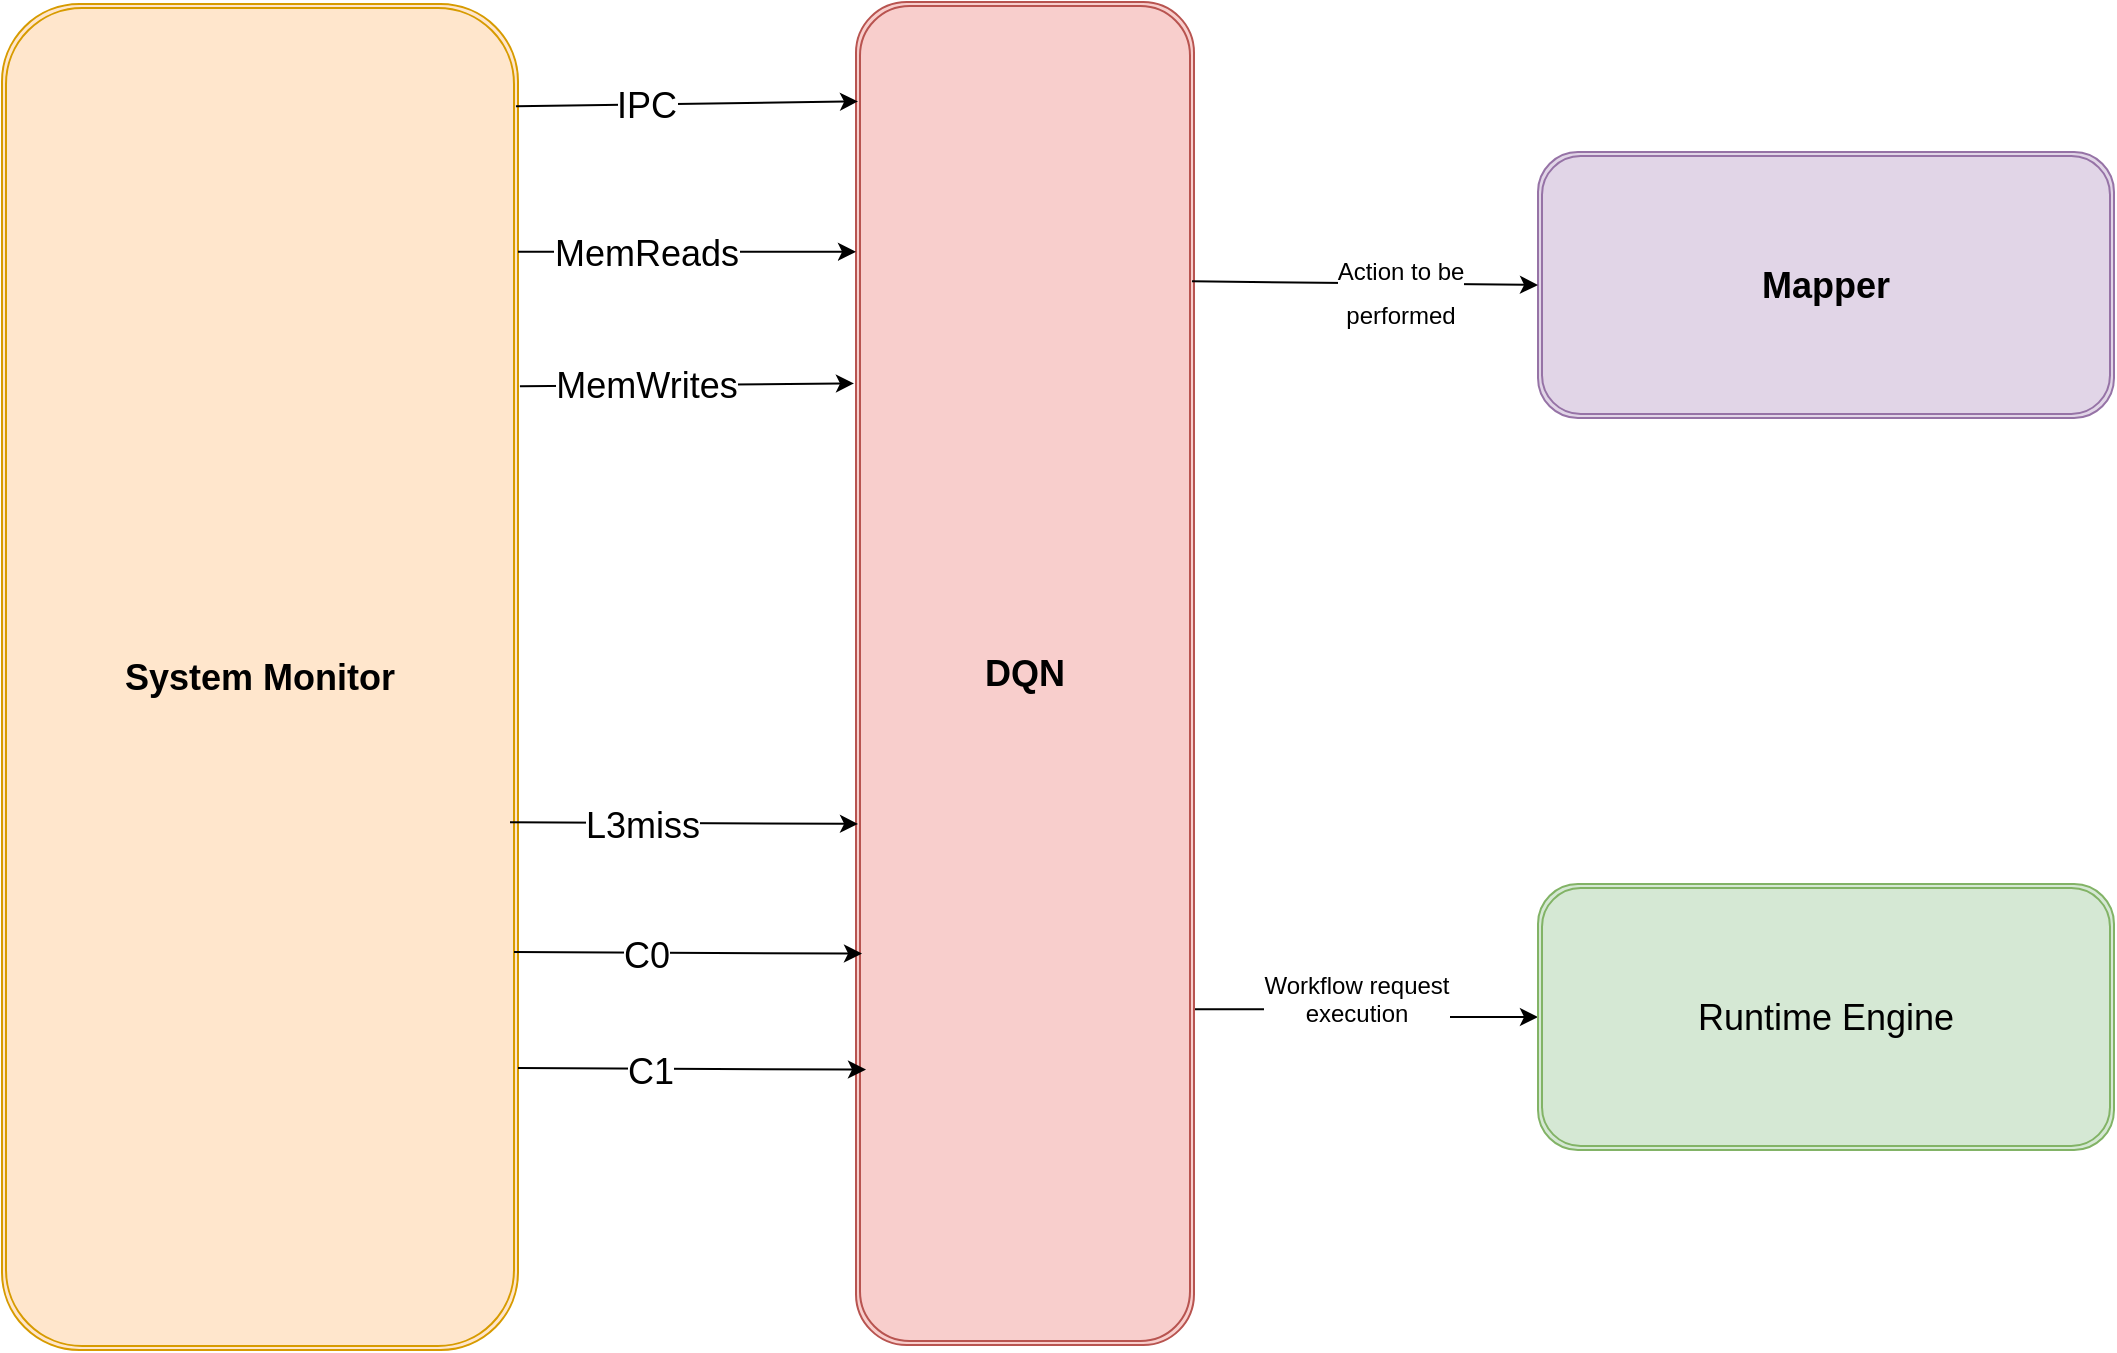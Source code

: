<mxfile version="17.1.3" type="github">
  <diagram id="f106602c-feb2-e66a-4537-3a34d633f6aa" name="Page-1">
    <mxGraphModel dx="1422" dy="793" grid="0" gridSize="10" guides="1" tooltips="1" connect="1" arrows="1" fold="1" page="1" pageScale="1" pageWidth="1169" pageHeight="827" background="none" math="0" shadow="0">
      <root>
        <mxCell id="0" />
        <mxCell id="1" parent="0" />
        <mxCell id="gFF74wy6MgIZpIrHf_rG-1002" value="&lt;font style=&quot;font-size: 18px&quot;&gt;&lt;b&gt;System Monitor&lt;/b&gt;&lt;/font&gt;" style="shape=ext;double=1;rounded=1;whiteSpace=wrap;html=1;fillColor=#ffe6cc;strokeColor=#d79b00;" vertex="1" parent="1">
          <mxGeometry x="83" y="82" width="258" height="673" as="geometry" />
        </mxCell>
        <mxCell id="gFF74wy6MgIZpIrHf_rG-1021" style="edgeStyle=orthogonalEdgeStyle;rounded=0;orthogonalLoop=1;jettySize=auto;html=1;exitX=1;exitY=0.75;exitDx=0;exitDy=0;entryX=0;entryY=0.5;entryDx=0;entryDy=0;fontSize=12;" edge="1" parent="1" source="gFF74wy6MgIZpIrHf_rG-1003" target="gFF74wy6MgIZpIrHf_rG-1005">
          <mxGeometry relative="1" as="geometry" />
        </mxCell>
        <mxCell id="gFF74wy6MgIZpIrHf_rG-1022" value="Workflow request&lt;br&gt;&lt;div&gt;execution&lt;/div&gt;&lt;div&gt;&lt;br&gt;&lt;/div&gt;" style="edgeLabel;html=1;align=center;verticalAlign=middle;resizable=0;points=[];fontSize=12;" vertex="1" connectable="0" parent="gFF74wy6MgIZpIrHf_rG-1021">
          <mxGeometry x="-0.248" y="4" relative="1" as="geometry">
            <mxPoint x="15" y="6" as="offset" />
          </mxGeometry>
        </mxCell>
        <mxCell id="gFF74wy6MgIZpIrHf_rG-1003" value="&lt;b&gt;DQN&lt;/b&gt;" style="shape=ext;double=1;rounded=1;whiteSpace=wrap;html=1;fontSize=18;fillColor=#f8cecc;strokeColor=#b85450;" vertex="1" parent="1">
          <mxGeometry x="510" y="81" width="169" height="671.5" as="geometry" />
        </mxCell>
        <mxCell id="gFF74wy6MgIZpIrHf_rG-1004" value="&lt;b&gt;Mapper&lt;/b&gt;" style="shape=ext;double=1;rounded=1;whiteSpace=wrap;html=1;fontSize=18;fillColor=#e1d5e7;strokeColor=#9673a6;" vertex="1" parent="1">
          <mxGeometry x="851" y="156" width="288" height="133" as="geometry" />
        </mxCell>
        <mxCell id="gFF74wy6MgIZpIrHf_rG-1005" value="Runtime Engine" style="shape=ext;double=1;rounded=1;whiteSpace=wrap;html=1;fontSize=18;fillColor=#d5e8d4;strokeColor=#82b366;" vertex="1" parent="1">
          <mxGeometry x="851" y="522" width="288" height="133" as="geometry" />
        </mxCell>
        <mxCell id="gFF74wy6MgIZpIrHf_rG-1006" value="" style="endArrow=classic;html=1;rounded=0;fontSize=18;exitX=0.996;exitY=0.076;exitDx=0;exitDy=0;exitPerimeter=0;entryX=0.006;entryY=0.074;entryDx=0;entryDy=0;entryPerimeter=0;" edge="1" parent="1" source="gFF74wy6MgIZpIrHf_rG-1002" target="gFF74wy6MgIZpIrHf_rG-1003">
          <mxGeometry width="50" height="50" relative="1" as="geometry">
            <mxPoint x="559" y="439" as="sourcePoint" />
            <mxPoint x="488" y="133" as="targetPoint" />
          </mxGeometry>
        </mxCell>
        <mxCell id="gFF74wy6MgIZpIrHf_rG-1007" value="IPC" style="edgeLabel;html=1;align=center;verticalAlign=middle;resizable=0;points=[];fontSize=18;" vertex="1" connectable="0" parent="gFF74wy6MgIZpIrHf_rG-1006">
          <mxGeometry x="-0.24" y="-1" relative="1" as="geometry">
            <mxPoint as="offset" />
          </mxGeometry>
        </mxCell>
        <mxCell id="gFF74wy6MgIZpIrHf_rG-1008" value="" style="endArrow=classic;html=1;rounded=0;fontSize=18;exitX=1;exitY=0.184;exitDx=0;exitDy=0;exitPerimeter=0;entryX=0;entryY=0.186;entryDx=0;entryDy=0;entryPerimeter=0;" edge="1" parent="1" source="gFF74wy6MgIZpIrHf_rG-1002" target="gFF74wy6MgIZpIrHf_rG-1003">
          <mxGeometry width="50" height="50" relative="1" as="geometry">
            <mxPoint x="356.998" y="206.148" as="sourcePoint" />
            <mxPoint x="505.03" y="206" as="targetPoint" />
          </mxGeometry>
        </mxCell>
        <mxCell id="gFF74wy6MgIZpIrHf_rG-1009" value="MemReads" style="edgeLabel;html=1;align=center;verticalAlign=middle;resizable=0;points=[];fontSize=18;" vertex="1" connectable="0" parent="gFF74wy6MgIZpIrHf_rG-1008">
          <mxGeometry x="-0.24" y="-1" relative="1" as="geometry">
            <mxPoint as="offset" />
          </mxGeometry>
        </mxCell>
        <mxCell id="gFF74wy6MgIZpIrHf_rG-1010" value="" style="endArrow=classic;html=1;rounded=0;fontSize=18;exitX=0.996;exitY=0.076;exitDx=0;exitDy=0;exitPerimeter=0;entryX=-0.006;entryY=0.284;entryDx=0;entryDy=0;entryPerimeter=0;" edge="1" parent="1" target="gFF74wy6MgIZpIrHf_rG-1003">
          <mxGeometry width="50" height="50" relative="1" as="geometry">
            <mxPoint x="341.968" y="273.148" as="sourcePoint" />
            <mxPoint x="490" y="273" as="targetPoint" />
          </mxGeometry>
        </mxCell>
        <mxCell id="gFF74wy6MgIZpIrHf_rG-1011" value="MemWrites" style="edgeLabel;html=1;align=center;verticalAlign=middle;resizable=0;points=[];fontSize=18;" vertex="1" connectable="0" parent="gFF74wy6MgIZpIrHf_rG-1010">
          <mxGeometry x="-0.24" y="-1" relative="1" as="geometry">
            <mxPoint x="-1" y="-1" as="offset" />
          </mxGeometry>
        </mxCell>
        <mxCell id="gFF74wy6MgIZpIrHf_rG-1012" value="" style="endArrow=classic;html=1;rounded=0;fontSize=18;exitX=0.996;exitY=0.076;exitDx=0;exitDy=0;exitPerimeter=0;entryX=0.006;entryY=0.612;entryDx=0;entryDy=0;entryPerimeter=0;" edge="1" parent="1" target="gFF74wy6MgIZpIrHf_rG-1003">
          <mxGeometry width="50" height="50" relative="1" as="geometry">
            <mxPoint x="336.998" y="491.148" as="sourcePoint" />
            <mxPoint x="485.03" y="491" as="targetPoint" />
          </mxGeometry>
        </mxCell>
        <mxCell id="gFF74wy6MgIZpIrHf_rG-1013" value="L3miss" style="edgeLabel;html=1;align=center;verticalAlign=middle;resizable=0;points=[];fontSize=18;" vertex="1" connectable="0" parent="gFF74wy6MgIZpIrHf_rG-1012">
          <mxGeometry x="-0.24" y="-1" relative="1" as="geometry">
            <mxPoint as="offset" />
          </mxGeometry>
        </mxCell>
        <mxCell id="gFF74wy6MgIZpIrHf_rG-1014" value="" style="endArrow=classic;html=1;rounded=0;fontSize=18;exitX=0.996;exitY=0.076;exitDx=0;exitDy=0;exitPerimeter=0;entryX=0.006;entryY=0.612;entryDx=0;entryDy=0;entryPerimeter=0;" edge="1" parent="1">
          <mxGeometry width="50" height="50" relative="1" as="geometry">
            <mxPoint x="338.998" y="555.998" as="sourcePoint" />
            <mxPoint x="513.014" y="556.808" as="targetPoint" />
          </mxGeometry>
        </mxCell>
        <mxCell id="gFF74wy6MgIZpIrHf_rG-1015" value="C0" style="edgeLabel;html=1;align=center;verticalAlign=middle;resizable=0;points=[];fontSize=18;" vertex="1" connectable="0" parent="gFF74wy6MgIZpIrHf_rG-1014">
          <mxGeometry x="-0.24" y="-1" relative="1" as="geometry">
            <mxPoint as="offset" />
          </mxGeometry>
        </mxCell>
        <mxCell id="gFF74wy6MgIZpIrHf_rG-1017" value="" style="endArrow=classic;html=1;rounded=0;fontSize=18;exitX=0.996;exitY=0.076;exitDx=0;exitDy=0;exitPerimeter=0;entryX=0.006;entryY=0.612;entryDx=0;entryDy=0;entryPerimeter=0;" edge="1" parent="1">
          <mxGeometry width="50" height="50" relative="1" as="geometry">
            <mxPoint x="340.998" y="613.998" as="sourcePoint" />
            <mxPoint x="515.014" y="614.808" as="targetPoint" />
          </mxGeometry>
        </mxCell>
        <mxCell id="gFF74wy6MgIZpIrHf_rG-1018" value="C1" style="edgeLabel;html=1;align=center;verticalAlign=middle;resizable=0;points=[];fontSize=18;" vertex="1" connectable="0" parent="gFF74wy6MgIZpIrHf_rG-1017">
          <mxGeometry x="-0.24" y="-1" relative="1" as="geometry">
            <mxPoint as="offset" />
          </mxGeometry>
        </mxCell>
        <mxCell id="gFF74wy6MgIZpIrHf_rG-1019" value="" style="endArrow=classic;html=1;rounded=0;fontSize=18;exitX=0.994;exitY=0.208;exitDx=0;exitDy=0;exitPerimeter=0;entryX=0;entryY=0.5;entryDx=0;entryDy=0;" edge="1" parent="1" source="gFF74wy6MgIZpIrHf_rG-1003" target="gFF74wy6MgIZpIrHf_rG-1004">
          <mxGeometry width="50" height="50" relative="1" as="geometry">
            <mxPoint x="748" y="268" as="sourcePoint" />
            <mxPoint x="796" y="221" as="targetPoint" />
          </mxGeometry>
        </mxCell>
        <mxCell id="gFF74wy6MgIZpIrHf_rG-1020" value="&lt;font style=&quot;font-size: 12px&quot;&gt;Action to be&lt;br&gt;performed&lt;br&gt;&lt;/font&gt;" style="edgeLabel;html=1;align=center;verticalAlign=middle;resizable=0;points=[];fontSize=18;" vertex="1" connectable="0" parent="gFF74wy6MgIZpIrHf_rG-1019">
          <mxGeometry x="0.271" y="-3" relative="1" as="geometry">
            <mxPoint x="-6" as="offset" />
          </mxGeometry>
        </mxCell>
      </root>
    </mxGraphModel>
  </diagram>
</mxfile>
